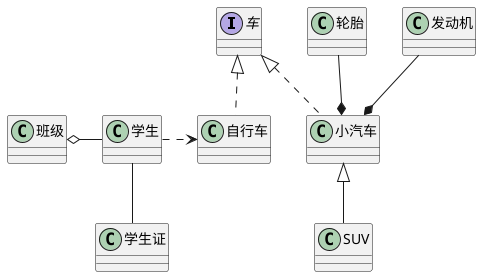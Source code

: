 @startuml
interface   车
class  小汽车
class 自行车
车 <|.. 小汽车
车 <|.. 自行车
小汽车 <|-- SUV
自行车 <.left. 学生
学生 -left-o 班级
学生 -- 学生证
轮胎 --* 小汽车
发动机 --* 小汽车

@enduml